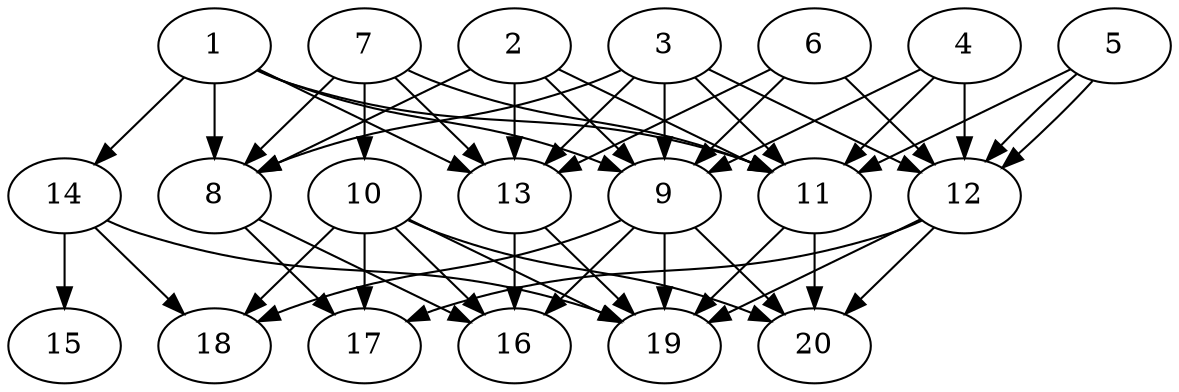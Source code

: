 // DAG automatically generated by daggen at Tue Jul 23 14:34:08 2019
// ./daggen --dot -n 20 --ccr 0.4 --fat 0.7 --regular 0.5 --density 0.8 --mindata 5242880 --maxdata 52428800 
digraph G {
  1 [size="35494400", alpha="0.02", expect_size="14197760"] 
  1 -> 8 [size ="14197760"]
  1 -> 9 [size ="14197760"]
  1 -> 11 [size ="14197760"]
  1 -> 13 [size ="14197760"]
  1 -> 14 [size ="14197760"]
  2 [size="58304000", alpha="0.15", expect_size="23321600"] 
  2 -> 8 [size ="23321600"]
  2 -> 9 [size ="23321600"]
  2 -> 11 [size ="23321600"]
  2 -> 13 [size ="23321600"]
  3 [size="47536640", alpha="0.07", expect_size="19014656"] 
  3 -> 8 [size ="19014656"]
  3 -> 9 [size ="19014656"]
  3 -> 11 [size ="19014656"]
  3 -> 12 [size ="19014656"]
  3 -> 13 [size ="19014656"]
  4 [size="50214400", alpha="0.12", expect_size="20085760"] 
  4 -> 9 [size ="20085760"]
  4 -> 11 [size ="20085760"]
  4 -> 12 [size ="20085760"]
  5 [size="59258880", alpha="0.10", expect_size="23703552"] 
  5 -> 11 [size ="23703552"]
  5 -> 12 [size ="23703552"]
  5 -> 12 [size ="23703552"]
  6 [size="79296000", alpha="0.11", expect_size="31718400"] 
  6 -> 9 [size ="31718400"]
  6 -> 12 [size ="31718400"]
  6 -> 13 [size ="31718400"]
  7 [size="42552320", alpha="0.05", expect_size="17020928"] 
  7 -> 8 [size ="17020928"]
  7 -> 10 [size ="17020928"]
  7 -> 11 [size ="17020928"]
  7 -> 13 [size ="17020928"]
  8 [size="118292480", alpha="0.09", expect_size="47316992"] 
  8 -> 16 [size ="47316992"]
  8 -> 17 [size ="47316992"]
  9 [size="82629120", alpha="0.10", expect_size="33051648"] 
  9 -> 16 [size ="33051648"]
  9 -> 18 [size ="33051648"]
  9 -> 19 [size ="33051648"]
  9 -> 20 [size ="33051648"]
  10 [size="105011200", alpha="0.19", expect_size="42004480"] 
  10 -> 16 [size ="42004480"]
  10 -> 17 [size ="42004480"]
  10 -> 18 [size ="42004480"]
  10 -> 19 [size ="42004480"]
  10 -> 20 [size ="42004480"]
  11 [size="96350720", alpha="0.03", expect_size="38540288"] 
  11 -> 19 [size ="38540288"]
  11 -> 20 [size ="38540288"]
  12 [size="105354240", alpha="0.13", expect_size="42141696"] 
  12 -> 17 [size ="42141696"]
  12 -> 19 [size ="42141696"]
  12 -> 20 [size ="42141696"]
  13 [size="74286080", alpha="0.11", expect_size="29714432"] 
  13 -> 16 [size ="29714432"]
  13 -> 19 [size ="29714432"]
  14 [size="118187520", alpha="0.10", expect_size="47275008"] 
  14 -> 15 [size ="47275008"]
  14 -> 18 [size ="47275008"]
  14 -> 19 [size ="47275008"]
  15 [size="69212160", alpha="0.08", expect_size="27684864"] 
  16 [size="130549760", alpha="0.02", expect_size="52219904"] 
  17 [size="78986240", alpha="0.19", expect_size="31594496"] 
  18 [size="110343680", alpha="0.00", expect_size="44137472"] 
  19 [size="47669760", alpha="0.17", expect_size="19067904"] 
  20 [size="105315840", alpha="0.02", expect_size="42126336"] 
}
